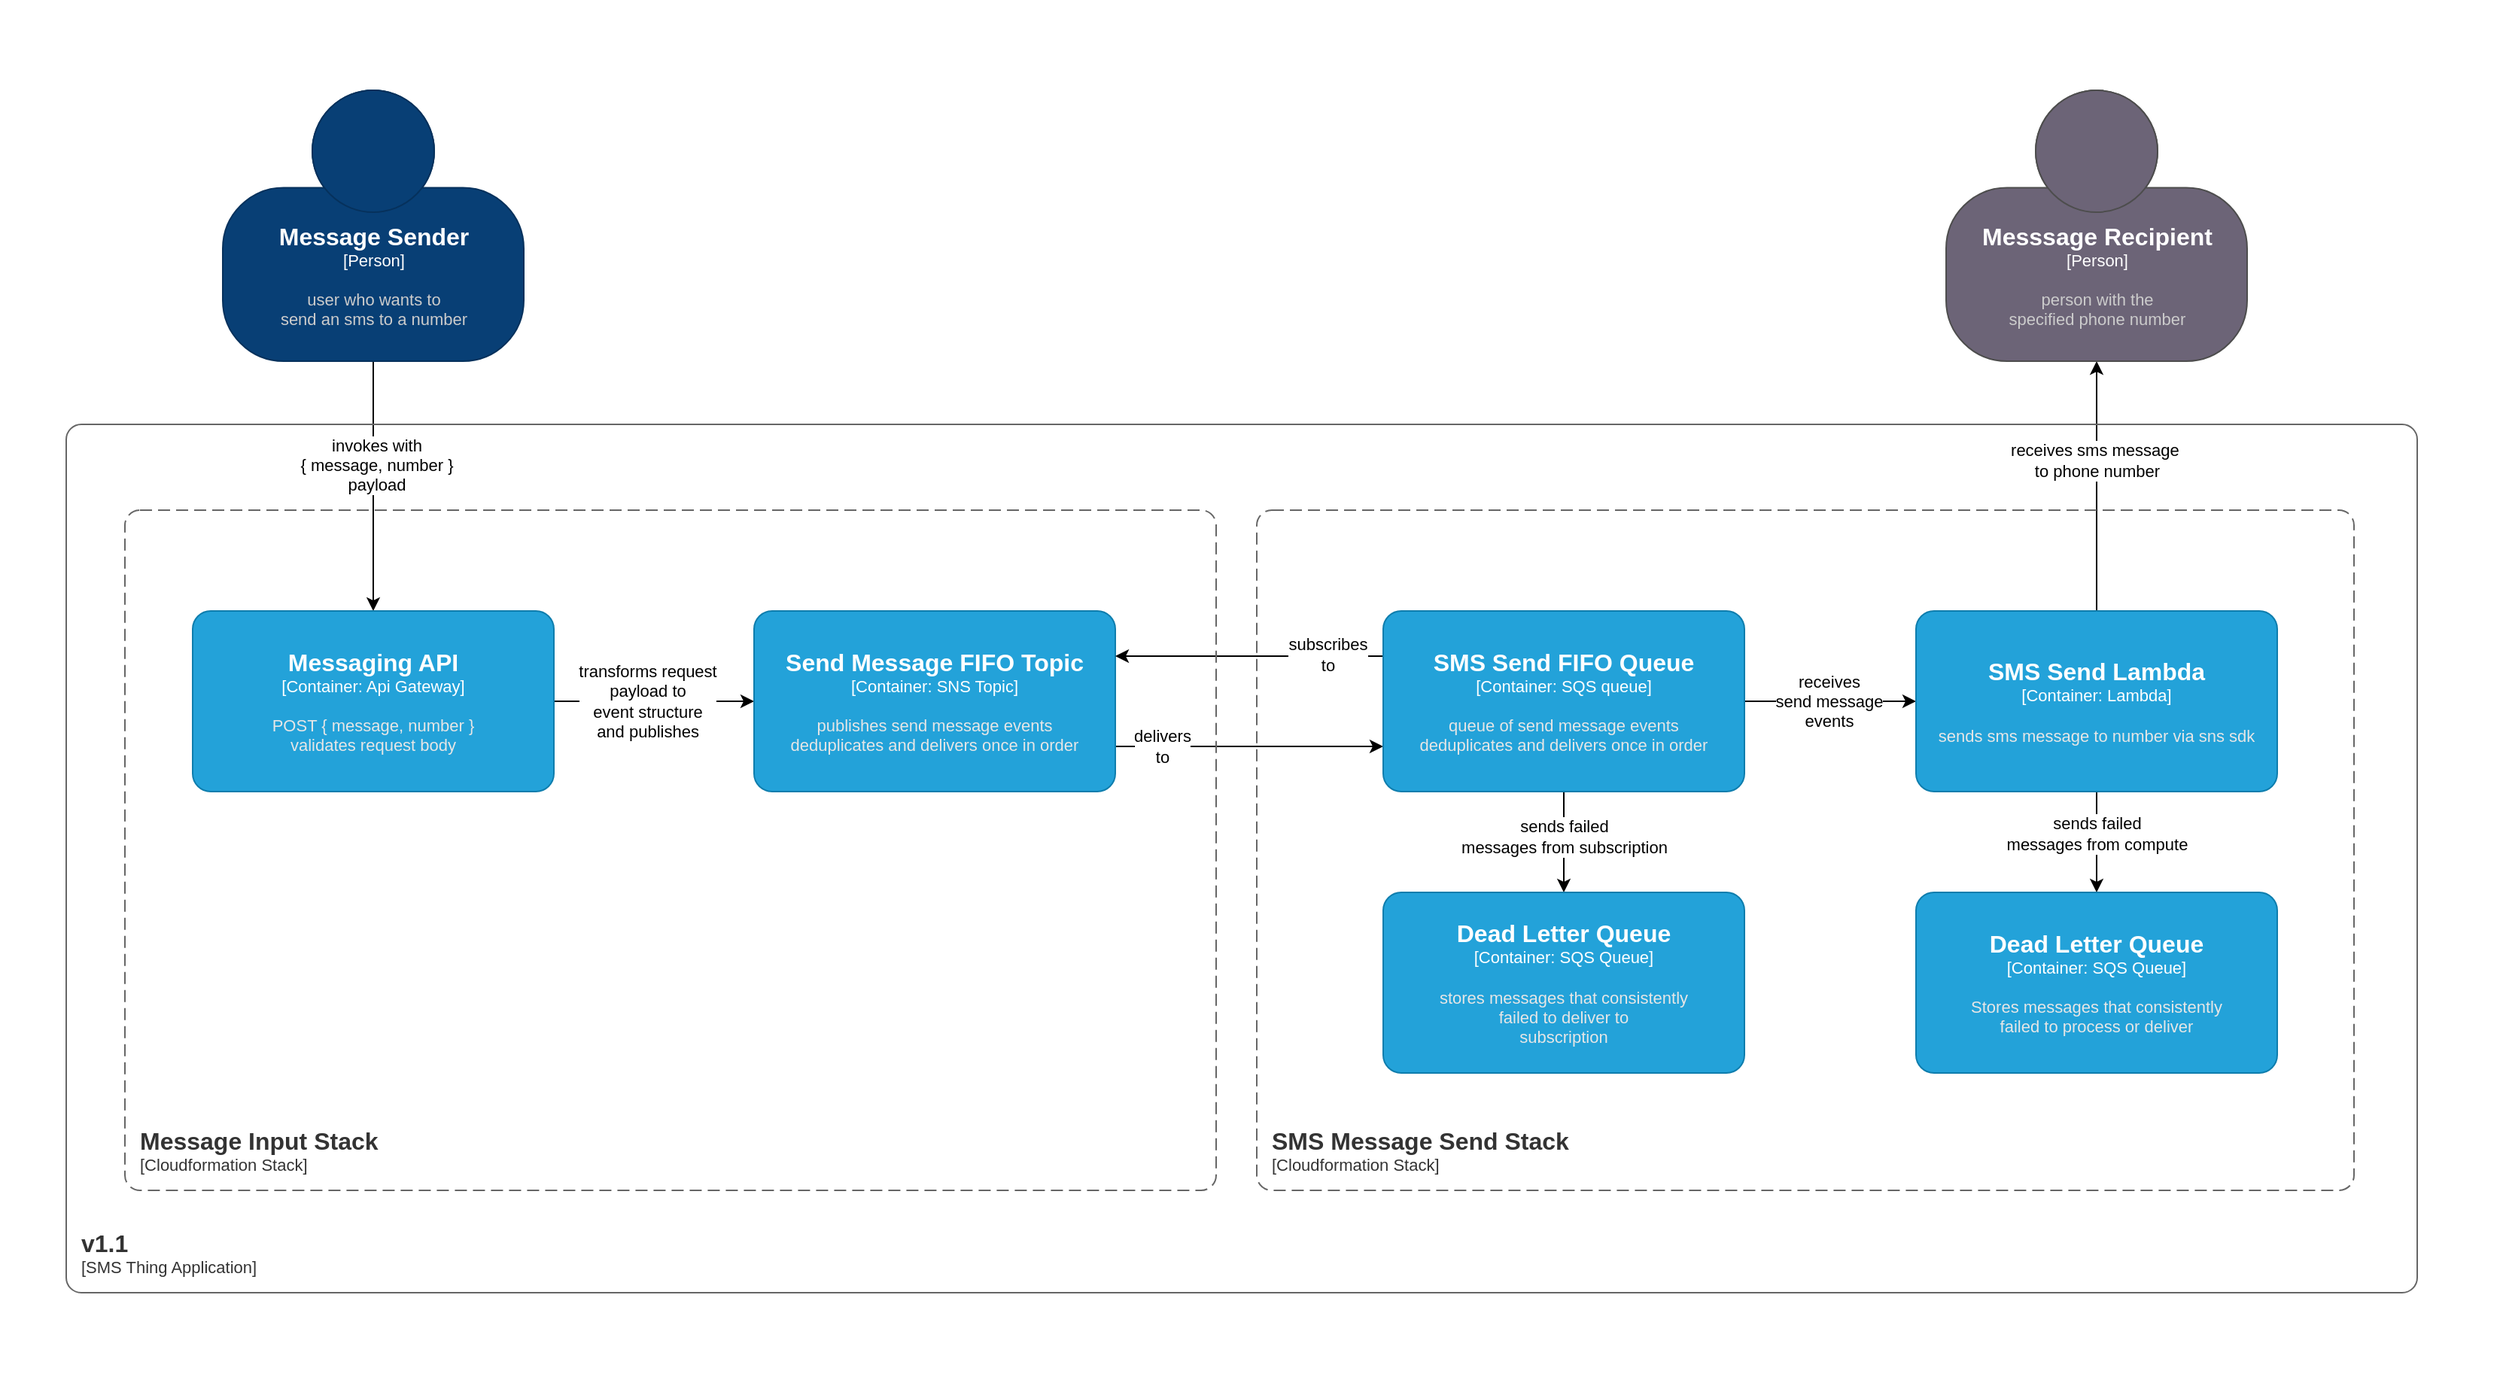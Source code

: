<mxfile version="17.1.2" type="google"><diagram id="_iBkPoll89iK0qSy7Hjw" name="Page-1"><mxGraphModel dx="1223" dy="971" grid="0" gridSize="10" guides="1" tooltips="1" connect="1" arrows="1" fold="1" page="0" pageScale="1" pageWidth="827" pageHeight="1169" background="none" math="0" shadow="0"><root><mxCell id="0"/><mxCell id="1" parent="0"/><mxCell id="rO6fYp6cd0DoEaluSeC8-35" value="" style="rounded=1;whiteSpace=wrap;html=1;strokeColor=none;" parent="1" vertex="1"><mxGeometry x="561" y="79" width="1660" height="920" as="geometry"/></mxCell><mxCell id="rO6fYp6cd0DoEaluSeC8-9" style="edgeStyle=orthogonalEdgeStyle;rounded=0;orthogonalLoop=1;jettySize=auto;html=1;entryX=0.5;entryY=0;entryDx=0;entryDy=0;entryPerimeter=0;" parent="1" source="rO6fYp6cd0DoEaluSeC8-5" target="rO6fYp6cd0DoEaluSeC8-6" edge="1"><mxGeometry relative="1" as="geometry"/></mxCell><mxCell id="rO6fYp6cd0DoEaluSeC8-18" value="invokes with&lt;br&gt;{ message, number }&lt;br&gt;payload" style="edgeLabel;html=1;align=center;verticalAlign=middle;resizable=0;points=[];" parent="rO6fYp6cd0DoEaluSeC8-9" vertex="1" connectable="0"><mxGeometry x="0.062" relative="1" as="geometry"><mxPoint x="2" y="-19" as="offset"/></mxGeometry></mxCell><object placeholders="1" c4Name="Message Sender" c4Type="Person" c4Description="user who wants to&#10;send an sms to a number" label="&lt;font style=&quot;font-size: 16px&quot;&gt;&lt;b&gt;%c4Name%&lt;/b&gt;&lt;/font&gt;&lt;div&gt;[%c4Type%]&lt;/div&gt;&lt;br&gt;&lt;div&gt;&lt;font style=&quot;font-size: 11px&quot;&gt;&lt;font color=&quot;#cccccc&quot;&gt;%c4Description%&lt;/font&gt;&lt;/div&gt;" id="rO6fYp6cd0DoEaluSeC8-5"><mxCell style="html=1;fontSize=11;dashed=0;whitespace=wrap;fillColor=#083F75;strokeColor=#06315C;fontColor=#ffffff;shape=mxgraph.c4.person2;align=center;metaEdit=1;points=[[0.5,0,0],[1,0.5,0],[1,0.75,0],[0.75,1,0],[0.5,1,0],[0.25,1,0],[0,0.75,0],[0,0.5,0]];resizable=0;" parent="1" vertex="1"><mxGeometry x="709" y="139" width="200" height="180" as="geometry"/></mxCell></object><mxCell id="rO6fYp6cd0DoEaluSeC8-8" style="edgeStyle=orthogonalEdgeStyle;rounded=0;orthogonalLoop=1;jettySize=auto;html=1;entryX=0;entryY=0.5;entryDx=0;entryDy=0;entryPerimeter=0;" parent="1" source="rO6fYp6cd0DoEaluSeC8-6" target="rO6fYp6cd0DoEaluSeC8-7" edge="1"><mxGeometry relative="1" as="geometry"/></mxCell><mxCell id="rO6fYp6cd0DoEaluSeC8-19" value="transforms request&lt;br&gt;payload to&lt;br&gt;event structure&lt;br&gt;and publishes" style="edgeLabel;html=1;align=center;verticalAlign=middle;resizable=0;points=[];" parent="rO6fYp6cd0DoEaluSeC8-8" vertex="1" connectable="0"><mxGeometry x="-0.026" relative="1" as="geometry"><mxPoint x="-3" as="offset"/></mxGeometry></mxCell><object placeholders="1" c4Name="Messaging API" c4Type="Container" c4Technology="Api Gateway" c4Description="POST { message, number }&#10;validates request body" label="&lt;font style=&quot;font-size: 16px&quot;&gt;&lt;b&gt;%c4Name%&lt;/b&gt;&lt;/font&gt;&lt;div&gt;[%c4Type%: %c4Technology%]&lt;/div&gt;&lt;br&gt;&lt;div&gt;&lt;font style=&quot;font-size: 11px&quot;&gt;&lt;font color=&quot;#E6E6E6&quot;&gt;%c4Description%&lt;/font&gt;&lt;/div&gt;" id="rO6fYp6cd0DoEaluSeC8-6"><mxCell style="rounded=1;whiteSpace=wrap;html=1;fontSize=11;labelBackgroundColor=none;fillColor=#23A2D9;fontColor=#ffffff;align=center;arcSize=10;strokeColor=#0E7DAD;metaEdit=1;resizable=0;points=[[0.25,0,0],[0.5,0,0],[0.75,0,0],[1,0.25,0],[1,0.5,0],[1,0.75,0],[0.75,1,0],[0.5,1,0],[0.25,1,0],[0,0.75,0],[0,0.5,0],[0,0.25,0]];" parent="1" vertex="1"><mxGeometry x="689" y="485" width="240" height="120" as="geometry"/></mxCell></object><mxCell id="rO6fYp6cd0DoEaluSeC8-12" style="edgeStyle=orthogonalEdgeStyle;rounded=0;orthogonalLoop=1;jettySize=auto;html=1;entryX=0;entryY=0.75;entryDx=0;entryDy=0;entryPerimeter=0;exitX=1;exitY=0.75;exitDx=0;exitDy=0;exitPerimeter=0;" parent="1" source="rO6fYp6cd0DoEaluSeC8-7" target="rO6fYp6cd0DoEaluSeC8-10" edge="1"><mxGeometry relative="1" as="geometry"><Array as="points"/></mxGeometry></mxCell><mxCell id="rO6fYp6cd0DoEaluSeC8-21" value="delivers&lt;br&gt;to" style="edgeLabel;html=1;align=center;verticalAlign=middle;resizable=0;points=[];spacingLeft=0;" parent="rO6fYp6cd0DoEaluSeC8-12" vertex="1" connectable="0"><mxGeometry x="-0.623" relative="1" as="geometry"><mxPoint x="-3" as="offset"/></mxGeometry></mxCell><object placeholders="1" c4Name="Send Message FIFO Topic" c4Type="Container" c4Technology="SNS Topic" c4Description="publishes send message events&#10;deduplicates and delivers once in order" label="&lt;font style=&quot;font-size: 16px&quot;&gt;&lt;b&gt;%c4Name%&lt;/b&gt;&lt;/font&gt;&lt;div&gt;[%c4Type%: %c4Technology%]&lt;/div&gt;&lt;br&gt;&lt;div&gt;&lt;font style=&quot;font-size: 11px&quot;&gt;&lt;font color=&quot;#E6E6E6&quot;&gt;%c4Description%&lt;/font&gt;&lt;/div&gt;" id="rO6fYp6cd0DoEaluSeC8-7"><mxCell style="rounded=1;whiteSpace=wrap;html=1;fontSize=11;labelBackgroundColor=none;fillColor=#23A2D9;fontColor=#ffffff;align=center;arcSize=10;strokeColor=#0E7DAD;metaEdit=1;resizable=0;points=[[0.25,0,0],[0.5,0,0],[0.75,0,0],[1,0.25,0],[1,0.5,0],[1,0.75,0],[0.75,1,0],[0.5,1,0],[0.25,1,0],[0,0.75,0],[0,0.5,0],[0,0.25,0]];" parent="1" vertex="1"><mxGeometry x="1062" y="485" width="240" height="120" as="geometry"/></mxCell></object><mxCell id="rO6fYp6cd0DoEaluSeC8-13" style="edgeStyle=orthogonalEdgeStyle;rounded=0;orthogonalLoop=1;jettySize=auto;html=1;entryX=1;entryY=0.25;entryDx=0;entryDy=0;entryPerimeter=0;exitX=0;exitY=0.25;exitDx=0;exitDy=0;exitPerimeter=0;" parent="1" source="rO6fYp6cd0DoEaluSeC8-10" target="rO6fYp6cd0DoEaluSeC8-7" edge="1"><mxGeometry relative="1" as="geometry"><mxPoint x="1240" y="560" as="targetPoint"/><Array as="points"><mxPoint x="1350" y="515"/><mxPoint x="1350" y="515"/></Array></mxGeometry></mxCell><mxCell id="rO6fYp6cd0DoEaluSeC8-20" value="subscribes&lt;br&gt;to" style="edgeLabel;html=1;align=center;verticalAlign=middle;resizable=0;points=[];" parent="rO6fYp6cd0DoEaluSeC8-13" vertex="1" connectable="0"><mxGeometry x="-0.009" relative="1" as="geometry"><mxPoint x="51" y="-1" as="offset"/></mxGeometry></mxCell><mxCell id="rO6fYp6cd0DoEaluSeC8-15" style="edgeStyle=orthogonalEdgeStyle;rounded=0;orthogonalLoop=1;jettySize=auto;html=1;entryX=0;entryY=0.5;entryDx=0;entryDy=0;entryPerimeter=0;" parent="1" source="rO6fYp6cd0DoEaluSeC8-10" target="rO6fYp6cd0DoEaluSeC8-14" edge="1"><mxGeometry relative="1" as="geometry"/></mxCell><mxCell id="rO6fYp6cd0DoEaluSeC8-22" value="receives&lt;br&gt;send message&lt;br&gt;events" style="edgeLabel;html=1;align=center;verticalAlign=middle;resizable=0;points=[];" parent="rO6fYp6cd0DoEaluSeC8-15" vertex="1" connectable="0"><mxGeometry x="-0.065" relative="1" as="geometry"><mxPoint x="2" as="offset"/></mxGeometry></mxCell><mxCell id="RStTdbY-WIXPXlcRSaFc-2" style="edgeStyle=orthogonalEdgeStyle;rounded=0;orthogonalLoop=1;jettySize=auto;html=1;entryX=0.5;entryY=0;entryDx=0;entryDy=0;entryPerimeter=0;" edge="1" parent="1" source="rO6fYp6cd0DoEaluSeC8-10" target="rO6fYp6cd0DoEaluSeC8-27"><mxGeometry relative="1" as="geometry"/></mxCell><mxCell id="RStTdbY-WIXPXlcRSaFc-3" value="&lt;span style=&quot;color: rgba(0 , 0 , 0 , 0) ; font-family: monospace ; font-size: 0px&quot;&gt;%3CmxGraphModel%3E%3Croot%3E%3CmxCell%20id%3D%220%22%2F%3E%3CmxCell%20id%3D%221%22%20parent%3D%220%22%2F%3E%3CmxCell%20id%3D%222%22%20value%3D%22sends%20failed%26lt%3Bbr%26gt%3Bmessages%22%20style%3D%22edgeLabel%3Bhtml%3D1%3Balign%3Dcenter%3BverticalAlign%3Dmiddle%3Bresizable%3D0%3Bpoints%3D%5B%5D%3B%22%20vertex%3D%221%22%20connectable%3D%220%22%20parent%3D%221%22%3E%3CmxGeometry%20x%3D%221954%22%20y%3D%22664.095%22%20as%3D%22geometry%22%2F%3E%3C%2FmxCell%3E%3C%2Froot%3E%3C%2FmxGraphModel%3Esend&lt;/span&gt;" style="edgeLabel;html=1;align=center;verticalAlign=middle;resizable=0;points=[];" vertex="1" connectable="0" parent="RStTdbY-WIXPXlcRSaFc-2"><mxGeometry x="-0.147" relative="1" as="geometry"><mxPoint as="offset"/></mxGeometry></mxCell><mxCell id="RStTdbY-WIXPXlcRSaFc-4" value="sends failed&lt;br&gt;messages from subscription" style="edgeLabel;html=1;align=center;verticalAlign=middle;resizable=0;points=[];" vertex="1" connectable="0" parent="RStTdbY-WIXPXlcRSaFc-2"><mxGeometry x="-0.02" relative="1" as="geometry"><mxPoint y="-3" as="offset"/></mxGeometry></mxCell><object placeholders="1" c4Name="SMS Send FIFO Queue" c4Type="Container" c4Technology="SQS queue" c4Description="queue of send message events&#10;deduplicates and delivers once in order" label="&lt;font style=&quot;font-size: 16px&quot;&gt;&lt;b&gt;%c4Name%&lt;/b&gt;&lt;/font&gt;&lt;div&gt;[%c4Type%: %c4Technology%]&lt;/div&gt;&lt;br&gt;&lt;div&gt;&lt;font style=&quot;font-size: 11px&quot;&gt;&lt;font color=&quot;#E6E6E6&quot;&gt;%c4Description%&lt;/font&gt;&lt;/div&gt;" id="rO6fYp6cd0DoEaluSeC8-10"><mxCell style="rounded=1;whiteSpace=wrap;html=1;fontSize=11;labelBackgroundColor=none;fillColor=#23A2D9;fontColor=#ffffff;align=center;arcSize=10;strokeColor=#0E7DAD;metaEdit=1;resizable=0;points=[[0.25,0,0],[0.5,0,0],[0.75,0,0],[1,0.25,0],[1,0.5,0],[1,0.75,0],[0.75,1,0],[0.5,1,0],[0.25,1,0],[0,0.75,0],[0,0.5,0],[0,0.25,0]];" parent="1" vertex="1"><mxGeometry x="1480" y="485" width="240" height="120" as="geometry"/></mxCell></object><mxCell id="rO6fYp6cd0DoEaluSeC8-17" style="edgeStyle=orthogonalEdgeStyle;rounded=0;orthogonalLoop=1;jettySize=auto;html=1;entryX=0.5;entryY=1;entryDx=0;entryDy=0;entryPerimeter=0;" parent="1" source="rO6fYp6cd0DoEaluSeC8-14" target="rO6fYp6cd0DoEaluSeC8-16" edge="1"><mxGeometry relative="1" as="geometry"/></mxCell><mxCell id="rO6fYp6cd0DoEaluSeC8-25" value="receives sms message&amp;nbsp;&lt;br&gt;to phone number" style="edgeLabel;html=1;align=center;verticalAlign=middle;resizable=0;points=[];" parent="rO6fYp6cd0DoEaluSeC8-17" vertex="1" connectable="0"><mxGeometry x="0.017" relative="1" as="geometry"><mxPoint y="-16" as="offset"/></mxGeometry></mxCell><mxCell id="rO6fYp6cd0DoEaluSeC8-30" style="edgeStyle=orthogonalEdgeStyle;rounded=0;orthogonalLoop=1;jettySize=auto;html=1;entryX=0.5;entryY=0;entryDx=0;entryDy=0;entryPerimeter=0;" parent="1" source="rO6fYp6cd0DoEaluSeC8-14" target="rO6fYp6cd0DoEaluSeC8-29" edge="1"><mxGeometry relative="1" as="geometry"/></mxCell><mxCell id="rO6fYp6cd0DoEaluSeC8-32" value="sends failed&lt;br&gt;messages from compute" style="edgeLabel;html=1;align=center;verticalAlign=middle;resizable=0;points=[];" parent="rO6fYp6cd0DoEaluSeC8-30" vertex="1" connectable="0"><mxGeometry x="-0.205" y="1" relative="1" as="geometry"><mxPoint x="-1" y="1" as="offset"/></mxGeometry></mxCell><object placeholders="1" c4Name="SMS Send Lambda" c4Type="Container" c4Technology="Lambda" c4Description="sends sms message to number via sns sdk" label="&lt;font style=&quot;font-size: 16px&quot;&gt;&lt;b&gt;%c4Name%&lt;/b&gt;&lt;/font&gt;&lt;div&gt;[%c4Type%: %c4Technology%]&lt;/div&gt;&lt;br&gt;&lt;div&gt;&lt;font style=&quot;font-size: 11px&quot;&gt;&lt;font color=&quot;#E6E6E6&quot;&gt;%c4Description%&lt;/font&gt;&lt;/div&gt;" id="rO6fYp6cd0DoEaluSeC8-14"><mxCell style="rounded=1;whiteSpace=wrap;html=1;fontSize=11;labelBackgroundColor=none;fillColor=#23A2D9;fontColor=#ffffff;align=center;arcSize=10;strokeColor=#0E7DAD;metaEdit=1;resizable=0;points=[[0.25,0,0],[0.5,0,0],[0.75,0,0],[1,0.25,0],[1,0.5,0],[1,0.75,0],[0.75,1,0],[0.5,1,0],[0.25,1,0],[0,0.75,0],[0,0.5,0],[0,0.25,0]];" parent="1" vertex="1"><mxGeometry x="1834" y="485" width="240" height="120" as="geometry"/></mxCell></object><object placeholders="1" c4Name="Messsage Recipient" c4Type="Person" c4Description="person with the&#10;specified phone number" label="&lt;font style=&quot;font-size: 16px&quot;&gt;&lt;b&gt;%c4Name%&lt;/b&gt;&lt;/font&gt;&lt;div&gt;[%c4Type%]&lt;/div&gt;&lt;br&gt;&lt;div&gt;&lt;font style=&quot;font-size: 11px&quot;&gt;&lt;font color=&quot;#cccccc&quot;&gt;%c4Description%&lt;/font&gt;&lt;/div&gt;" id="rO6fYp6cd0DoEaluSeC8-16"><mxCell style="html=1;fontSize=11;dashed=0;whitespace=wrap;fillColor=#6C6477;strokeColor=#4D4D4D;fontColor=#ffffff;shape=mxgraph.c4.person2;align=center;metaEdit=1;points=[[0.5,0,0],[1,0.5,0],[1,0.75,0],[0.75,1,0],[0.5,1,0],[0.25,1,0],[0,0.75,0],[0,0.5,0]];resizable=0;" parent="1" vertex="1"><mxGeometry x="1854" y="139" width="200" height="180" as="geometry"/></mxCell></object><object placeholders="1" c4Name="Message Input Stack" c4Type="ContainerScopeBoundary" c4Application="Cloudformation Stack" label="&lt;font style=&quot;font-size: 16px&quot;&gt;&lt;b&gt;&lt;div style=&quot;text-align: left&quot;&gt;%c4Name%&lt;/div&gt;&lt;/b&gt;&lt;/font&gt;&lt;div style=&quot;text-align: left&quot;&gt;[%c4Application%]&lt;/div&gt;" id="rO6fYp6cd0DoEaluSeC8-23"><mxCell style="rounded=1;fontSize=11;whiteSpace=wrap;html=1;dashed=1;arcSize=20;fillColor=none;strokeColor=#666666;fontColor=#333333;labelBackgroundColor=none;align=left;verticalAlign=bottom;labelBorderColor=none;spacingTop=0;spacing=10;dashPattern=8 4;metaEdit=1;rotatable=0;perimeter=rectanglePerimeter;noLabel=0;labelPadding=0;allowArrows=0;connectable=0;expand=0;recursiveResize=0;editable=1;pointerEvents=0;absoluteArcSize=1;points=[[0.25,0,0],[0.5,0,0],[0.75,0,0],[1,0.25,0],[1,0.5,0],[1,0.75,0],[0.75,1,0],[0.5,1,0],[0.25,1,0],[0,0.75,0],[0,0.5,0],[0,0.25,0]];" parent="1" vertex="1"><mxGeometry x="644" y="418" width="725" height="452" as="geometry"/></mxCell></object><object placeholders="1" c4Name="SMS Message Send Stack" c4Type="ContainerScopeBoundary" c4Application="Cloudformation Stack" label="&lt;font style=&quot;font-size: 16px&quot;&gt;&lt;b&gt;&lt;div style=&quot;text-align: left&quot;&gt;%c4Name%&lt;/div&gt;&lt;/b&gt;&lt;/font&gt;&lt;div style=&quot;text-align: left&quot;&gt;[%c4Application%]&lt;/div&gt;" id="rO6fYp6cd0DoEaluSeC8-24"><mxCell style="rounded=1;fontSize=11;whiteSpace=wrap;html=1;dashed=1;arcSize=20;fillColor=none;strokeColor=#666666;fontColor=#333333;labelBackgroundColor=none;align=left;verticalAlign=bottom;labelBorderColor=none;spacingTop=0;spacing=10;dashPattern=8 4;metaEdit=1;rotatable=0;perimeter=rectanglePerimeter;noLabel=0;labelPadding=0;allowArrows=0;connectable=0;expand=0;recursiveResize=0;editable=1;pointerEvents=0;absoluteArcSize=1;points=[[0.25,0,0],[0.5,0,0],[0.75,0,0],[1,0.25,0],[1,0.5,0],[1,0.75,0],[0.75,1,0],[0.5,1,0],[0.25,1,0],[0,0.75,0],[0,0.5,0],[0,0.25,0]];" parent="1" vertex="1"><mxGeometry x="1396" y="418" width="729" height="452" as="geometry"/></mxCell></object><object placeholders="1" c4Name="v1.1" c4Type="SystemScopeBoundary" c4Application="SMS Thing Application" label="&lt;font style=&quot;font-size: 16px&quot;&gt;&lt;b&gt;&lt;div style=&quot;text-align: left&quot;&gt;%c4Name%&lt;/div&gt;&lt;/b&gt;&lt;/font&gt;&lt;div style=&quot;text-align: left&quot;&gt;[%c4Application%]&lt;/div&gt;" id="rO6fYp6cd0DoEaluSeC8-26"><mxCell style="rounded=1;fontSize=11;whiteSpace=wrap;html=1;arcSize=20;fillColor=none;strokeColor=#666666;fontColor=#333333;labelBackgroundColor=none;align=left;verticalAlign=bottom;labelBorderColor=none;spacingTop=0;spacing=10;metaEdit=1;rotatable=0;perimeter=rectanglePerimeter;noLabel=0;labelPadding=0;allowArrows=0;connectable=0;expand=0;recursiveResize=0;editable=1;pointerEvents=0;absoluteArcSize=1;points=[[0.25,0,0],[0.5,0,0],[0.75,0,0],[1,0.25,0],[1,0.5,0],[1,0.75,0],[0.75,1,0],[0.5,1,0],[0.25,1,0],[0,0.75,0],[0,0.5,0],[0,0.25,0]];" parent="1" vertex="1"><mxGeometry x="605" y="361" width="1562" height="577" as="geometry"/></mxCell></object><object placeholders="1" c4Name="Dead Letter Queue" c4Type="Container" c4Technology="SQS Queue" c4Description="stores messages that consistently&#10;failed to deliver to&#10;subscription" label="&lt;font style=&quot;font-size: 16px&quot;&gt;&lt;b&gt;%c4Name%&lt;/b&gt;&lt;/font&gt;&lt;div&gt;[%c4Type%: %c4Technology%]&lt;/div&gt;&lt;br&gt;&lt;div&gt;&lt;font style=&quot;font-size: 11px&quot;&gt;&lt;font color=&quot;#E6E6E6&quot;&gt;%c4Description%&lt;/font&gt;&lt;/div&gt;" id="rO6fYp6cd0DoEaluSeC8-27"><mxCell style="rounded=1;whiteSpace=wrap;html=1;fontSize=11;labelBackgroundColor=none;fillColor=#23A2D9;fontColor=#ffffff;align=center;arcSize=10;strokeColor=#0E7DAD;metaEdit=1;resizable=0;points=[[0.25,0,0],[0.5,0,0],[0.75,0,0],[1,0.25,0],[1,0.5,0],[1,0.75,0],[0.75,1,0],[0.5,1,0],[0.25,1,0],[0,0.75,0],[0,0.5,0],[0,0.25,0]];" parent="1" vertex="1"><mxGeometry x="1480" y="672" width="240" height="120" as="geometry"/></mxCell></object><object placeholders="1" c4Name="Dead Letter Queue" c4Type="Container" c4Technology="SQS Queue" c4Description="Stores messages that consistently&#10;failed to process or deliver" label="&lt;font style=&quot;font-size: 16px&quot;&gt;&lt;b&gt;%c4Name%&lt;/b&gt;&lt;/font&gt;&lt;div&gt;[%c4Type%: %c4Technology%]&lt;/div&gt;&lt;br&gt;&lt;div&gt;&lt;font style=&quot;font-size: 11px&quot;&gt;&lt;font color=&quot;#E6E6E6&quot;&gt;%c4Description%&lt;/font&gt;&lt;/div&gt;" id="rO6fYp6cd0DoEaluSeC8-29"><mxCell style="rounded=1;whiteSpace=wrap;html=1;fontSize=11;labelBackgroundColor=none;fillColor=#23A2D9;fontColor=#ffffff;align=center;arcSize=10;strokeColor=#0E7DAD;metaEdit=1;resizable=0;points=[[0.25,0,0],[0.5,0,0],[0.75,0,0],[1,0.25,0],[1,0.5,0],[1,0.75,0],[0.75,1,0],[0.5,1,0],[0.25,1,0],[0,0.75,0],[0,0.5,0],[0,0.25,0]];" parent="1" vertex="1"><mxGeometry x="1834" y="672" width="240" height="120" as="geometry"/></mxCell></object></root></mxGraphModel></diagram></mxfile>